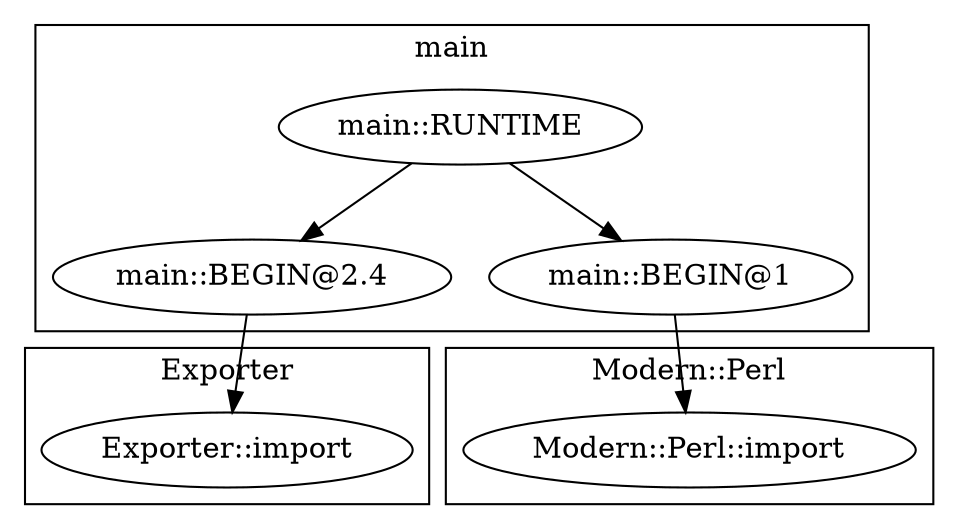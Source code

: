 digraph {
graph [overlap=false]
subgraph cluster_Exporter {
	label="Exporter";
	"Exporter::import";
}
subgraph cluster_main {
	label="main";
	"main::BEGIN@2.4";
	"main::BEGIN@1";
	"main::RUNTIME";
}
subgraph cluster_Modern_Perl {
	label="Modern::Perl";
	"Modern::Perl::import";
}
"main::RUNTIME" -> "main::BEGIN@2.4";
"main::BEGIN@2.4" -> "Exporter::import";
"main::RUNTIME" -> "main::BEGIN@1";
"main::BEGIN@1" -> "Modern::Perl::import";
}
